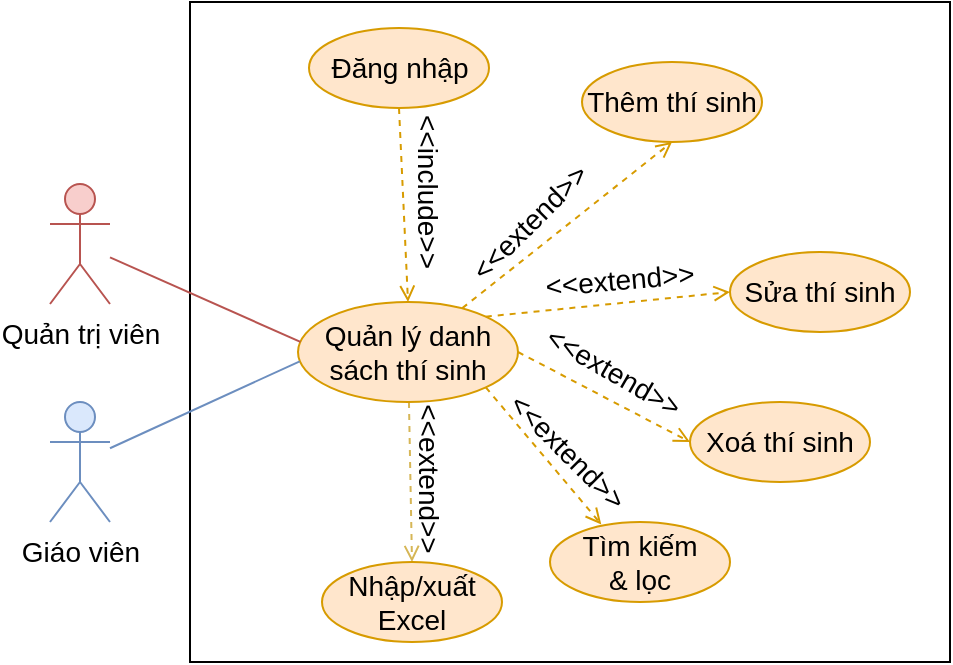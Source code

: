 <mxfile version="26.0.7">
  <diagram name="Page-1" id="2Mh8fFr2FcED1S8AqWcj">
    <mxGraphModel dx="1050" dy="621" grid="1" gridSize="10" guides="1" tooltips="1" connect="1" arrows="1" fold="1" page="1" pageScale="1" pageWidth="850" pageHeight="1100" math="0" shadow="0">
      <root>
        <mxCell id="0" />
        <mxCell id="1" parent="0" />
        <mxCell id="AXHt1w2UiJrfAOA2uV9y-1" value="" style="rounded=0;whiteSpace=wrap;html=1;" parent="1" vertex="1">
          <mxGeometry x="360" y="140" width="380" height="330" as="geometry" />
        </mxCell>
        <mxCell id="h74L1qnNPXKqBKv787xD-20" style="rounded=0;orthogonalLoop=1;jettySize=auto;html=1;entryX=0.5;entryY=0;entryDx=0;entryDy=0;fillColor=#fff2cc;strokeColor=#d6b656;dashed=1;endArrow=open;endFill=0;" parent="1" source="h74L1qnNPXKqBKv787xD-1" target="h74L1qnNPXKqBKv787xD-18" edge="1">
          <mxGeometry relative="1" as="geometry" />
        </mxCell>
        <mxCell id="h74L1qnNPXKqBKv787xD-1" value="Quản lý danh sách thí sinh" style="ellipse;whiteSpace=wrap;html=1;fillColor=#ffe6cc;strokeColor=#d79b00;fontSize=14;" parent="1" vertex="1">
          <mxGeometry x="414" y="290" width="110" height="50" as="geometry" />
        </mxCell>
        <mxCell id="h74L1qnNPXKqBKv787xD-2" style="rounded=0;orthogonalLoop=1;jettySize=auto;html=1;entryX=0.5;entryY=1;entryDx=0;entryDy=0;fillColor=#ffe6cc;strokeColor=#d79b00;exitX=0.747;exitY=0.061;exitDx=0;exitDy=0;exitPerimeter=0;dashed=1;fontSize=14;endArrow=open;endFill=0;" parent="1" source="h74L1qnNPXKqBKv787xD-1" target="h74L1qnNPXKqBKv787xD-5" edge="1">
          <mxGeometry relative="1" as="geometry">
            <mxPoint x="495" y="263" as="sourcePoint" />
          </mxGeometry>
        </mxCell>
        <mxCell id="h74L1qnNPXKqBKv787xD-3" style="rounded=0;orthogonalLoop=1;jettySize=auto;html=1;entryX=0;entryY=0.5;entryDx=0;entryDy=0;fillColor=#ffe6cc;strokeColor=#d79b00;exitX=1;exitY=0;exitDx=0;exitDy=0;dashed=1;fontSize=14;endArrow=open;endFill=0;" parent="1" source="h74L1qnNPXKqBKv787xD-1" target="h74L1qnNPXKqBKv787xD-6" edge="1">
          <mxGeometry relative="1" as="geometry">
            <mxPoint x="516" y="280" as="sourcePoint" />
          </mxGeometry>
        </mxCell>
        <mxCell id="h74L1qnNPXKqBKv787xD-4" style="rounded=0;orthogonalLoop=1;jettySize=auto;html=1;exitX=1;exitY=0.5;exitDx=0;exitDy=0;entryX=0;entryY=0.5;entryDx=0;entryDy=0;fillColor=#ffe6cc;strokeColor=#d79b00;dashed=1;fontSize=14;endArrow=open;endFill=0;" parent="1" source="h74L1qnNPXKqBKv787xD-1" target="h74L1qnNPXKqBKv787xD-7" edge="1">
          <mxGeometry relative="1" as="geometry">
            <mxPoint x="503" y="294" as="sourcePoint" />
          </mxGeometry>
        </mxCell>
        <mxCell id="h74L1qnNPXKqBKv787xD-5" value="Thêm thí sinh" style="ellipse;whiteSpace=wrap;html=1;fillColor=#ffe6cc;strokeColor=#d79b00;fontSize=14;" parent="1" vertex="1">
          <mxGeometry x="556" y="170" width="90" height="40" as="geometry" />
        </mxCell>
        <mxCell id="h74L1qnNPXKqBKv787xD-6" value="Sửa thí sinh" style="ellipse;whiteSpace=wrap;html=1;fillColor=#ffe6cc;strokeColor=#d79b00;fontSize=14;" parent="1" vertex="1">
          <mxGeometry x="630" y="265" width="90" height="40" as="geometry" />
        </mxCell>
        <mxCell id="h74L1qnNPXKqBKv787xD-7" value="Xoá thí sinh" style="ellipse;whiteSpace=wrap;html=1;fillColor=#ffe6cc;strokeColor=#d79b00;fontSize=14;" parent="1" vertex="1">
          <mxGeometry x="610" y="340" width="90" height="40" as="geometry" />
        </mxCell>
        <mxCell id="h74L1qnNPXKqBKv787xD-8" value="&lt;font style=&quot;font-size: 14px;&quot;&gt;&amp;lt;&amp;lt;extend&amp;gt;&amp;gt;&lt;/font&gt;" style="text;html=1;strokeColor=none;fillColor=none;align=center;verticalAlign=middle;whiteSpace=wrap;rounded=0;rotation=-45;fontSize=14;" parent="1" vertex="1">
          <mxGeometry x="500" y="235" width="60" height="30" as="geometry" />
        </mxCell>
        <mxCell id="h74L1qnNPXKqBKv787xD-9" value="&lt;font style=&quot;font-size: 14px;&quot;&gt;&amp;lt;&amp;lt;extend&amp;gt;&amp;gt;&lt;/font&gt;" style="text;html=1;strokeColor=none;fillColor=none;align=center;verticalAlign=middle;whiteSpace=wrap;rounded=0;rotation=-5;fontSize=14;" parent="1" vertex="1">
          <mxGeometry x="545" y="264" width="60" height="30" as="geometry" />
        </mxCell>
        <mxCell id="h74L1qnNPXKqBKv787xD-10" value="&lt;font style=&quot;font-size: 14px;&quot;&gt;&amp;lt;&amp;lt;extend&amp;gt;&amp;gt;&lt;/font&gt;" style="text;html=1;strokeColor=none;fillColor=none;align=center;verticalAlign=middle;whiteSpace=wrap;rounded=0;rotation=30;fontSize=14;" parent="1" vertex="1">
          <mxGeometry x="542" y="310" width="60" height="30" as="geometry" />
        </mxCell>
        <mxCell id="h74L1qnNPXKqBKv787xD-11" style="rounded=0;orthogonalLoop=1;jettySize=auto;html=1;entryX=0.011;entryY=0.399;entryDx=0;entryDy=0;fillColor=#f8cecc;strokeColor=#b85450;fontSize=14;entryPerimeter=0;endArrow=none;startFill=0;" parent="1" source="h74L1qnNPXKqBKv787xD-12" target="h74L1qnNPXKqBKv787xD-1" edge="1">
          <mxGeometry relative="1" as="geometry">
            <mxPoint x="414.0" y="315" as="targetPoint" />
          </mxGeometry>
        </mxCell>
        <mxCell id="h74L1qnNPXKqBKv787xD-12" value="Quản trị viên" style="shape=umlActor;verticalLabelPosition=bottom;verticalAlign=top;html=1;outlineConnect=0;fillColor=#f8cecc;strokeColor=#b85450;fontSize=14;" parent="1" vertex="1">
          <mxGeometry x="290" y="231.0" width="30" height="60" as="geometry" />
        </mxCell>
        <mxCell id="h74L1qnNPXKqBKv787xD-13" style="rounded=0;orthogonalLoop=1;jettySize=auto;html=1;entryX=0.5;entryY=0;entryDx=0;entryDy=0;fillColor=#ffe6cc;strokeColor=#d79b00;endArrow=open;endFill=0;dashed=1;exitX=0.5;exitY=1;exitDx=0;exitDy=0;" parent="1" source="h74L1qnNPXKqBKv787xD-14" target="h74L1qnNPXKqBKv787xD-1" edge="1">
          <mxGeometry relative="1" as="geometry">
            <mxPoint x="325.5" y="106" as="targetPoint" />
            <mxPoint x="325" y="196" as="sourcePoint" />
          </mxGeometry>
        </mxCell>
        <mxCell id="h74L1qnNPXKqBKv787xD-14" value="Đăng nhập" style="ellipse;whiteSpace=wrap;html=1;fillColor=#ffe6cc;strokeColor=#d79b00;fontSize=14;" parent="1" vertex="1">
          <mxGeometry x="419.5" y="153" width="90" height="40" as="geometry" />
        </mxCell>
        <mxCell id="h74L1qnNPXKqBKv787xD-15" value="&lt;font&gt;&amp;lt;&amp;lt;include&amp;gt;&amp;gt;&lt;/font&gt;" style="text;html=1;strokeColor=none;fillColor=none;align=center;verticalAlign=middle;whiteSpace=wrap;rounded=0;rotation=90;fontSize=14;" parent="1" vertex="1">
          <mxGeometry x="449" y="220" width="60" height="30" as="geometry" />
        </mxCell>
        <mxCell id="h74L1qnNPXKqBKv787xD-16" style="rounded=0;orthogonalLoop=1;jettySize=auto;html=1;entryX=0.008;entryY=0.593;entryDx=0;entryDy=0;fillColor=#dae8fc;strokeColor=#6c8ebf;entryPerimeter=0;endArrow=none;startFill=0;" parent="1" source="h74L1qnNPXKqBKv787xD-17" target="h74L1qnNPXKqBKv787xD-1" edge="1">
          <mxGeometry relative="1" as="geometry" />
        </mxCell>
        <mxCell id="h74L1qnNPXKqBKv787xD-17" value="Giáo viên" style="shape=umlActor;verticalLabelPosition=bottom;verticalAlign=top;html=1;outlineConnect=0;fillColor=#dae8fc;strokeColor=#6c8ebf;fontSize=14;" parent="1" vertex="1">
          <mxGeometry x="290" y="340.0" width="30" height="60" as="geometry" />
        </mxCell>
        <mxCell id="h74L1qnNPXKqBKv787xD-18" value="Nhập/xuất&lt;br&gt;Excel" style="ellipse;whiteSpace=wrap;html=1;fillColor=#ffe6cc;strokeColor=#d79b00;fontSize=14;" parent="1" vertex="1">
          <mxGeometry x="426" y="420" width="90" height="40" as="geometry" />
        </mxCell>
        <mxCell id="65FqbXFQ9xFgw_asrxuZ-1" value="Tìm kiếm&lt;div&gt;&amp;amp; lọc&lt;/div&gt;" style="ellipse;whiteSpace=wrap;html=1;fillColor=#ffe6cc;strokeColor=#d79b00;fontSize=14;" parent="1" vertex="1">
          <mxGeometry x="540" y="400" width="90" height="40" as="geometry" />
        </mxCell>
        <mxCell id="65FqbXFQ9xFgw_asrxuZ-2" style="rounded=0;orthogonalLoop=1;jettySize=auto;html=1;exitX=1;exitY=1;exitDx=0;exitDy=0;entryX=0.285;entryY=0.03;entryDx=0;entryDy=0;dashed=1;fillColor=#ffe6cc;strokeColor=#d79b00;endArrow=open;endFill=0;entryPerimeter=0;" parent="1" source="h74L1qnNPXKqBKv787xD-1" target="65FqbXFQ9xFgw_asrxuZ-1" edge="1">
          <mxGeometry relative="1" as="geometry" />
        </mxCell>
        <mxCell id="65FqbXFQ9xFgw_asrxuZ-3" value="&lt;font style=&quot;font-size: 14px;&quot;&gt;&amp;lt;&amp;lt;extend&amp;gt;&amp;gt;&lt;/font&gt;" style="text;html=1;strokeColor=none;fillColor=none;align=center;verticalAlign=middle;whiteSpace=wrap;rounded=0;rotation=45;fontSize=14;" parent="1" vertex="1">
          <mxGeometry x="519" y="350" width="60" height="30" as="geometry" />
        </mxCell>
        <mxCell id="65FqbXFQ9xFgw_asrxuZ-4" value="&lt;font style=&quot;font-size: 14px;&quot;&gt;&amp;lt;&amp;lt;extend&amp;gt;&amp;gt;&lt;/font&gt;" style="text;html=1;strokeColor=none;fillColor=none;align=center;verticalAlign=middle;whiteSpace=wrap;rounded=0;rotation=90;fontSize=14;" parent="1" vertex="1">
          <mxGeometry x="449.5" y="363" width="60" height="30" as="geometry" />
        </mxCell>
      </root>
    </mxGraphModel>
  </diagram>
</mxfile>
